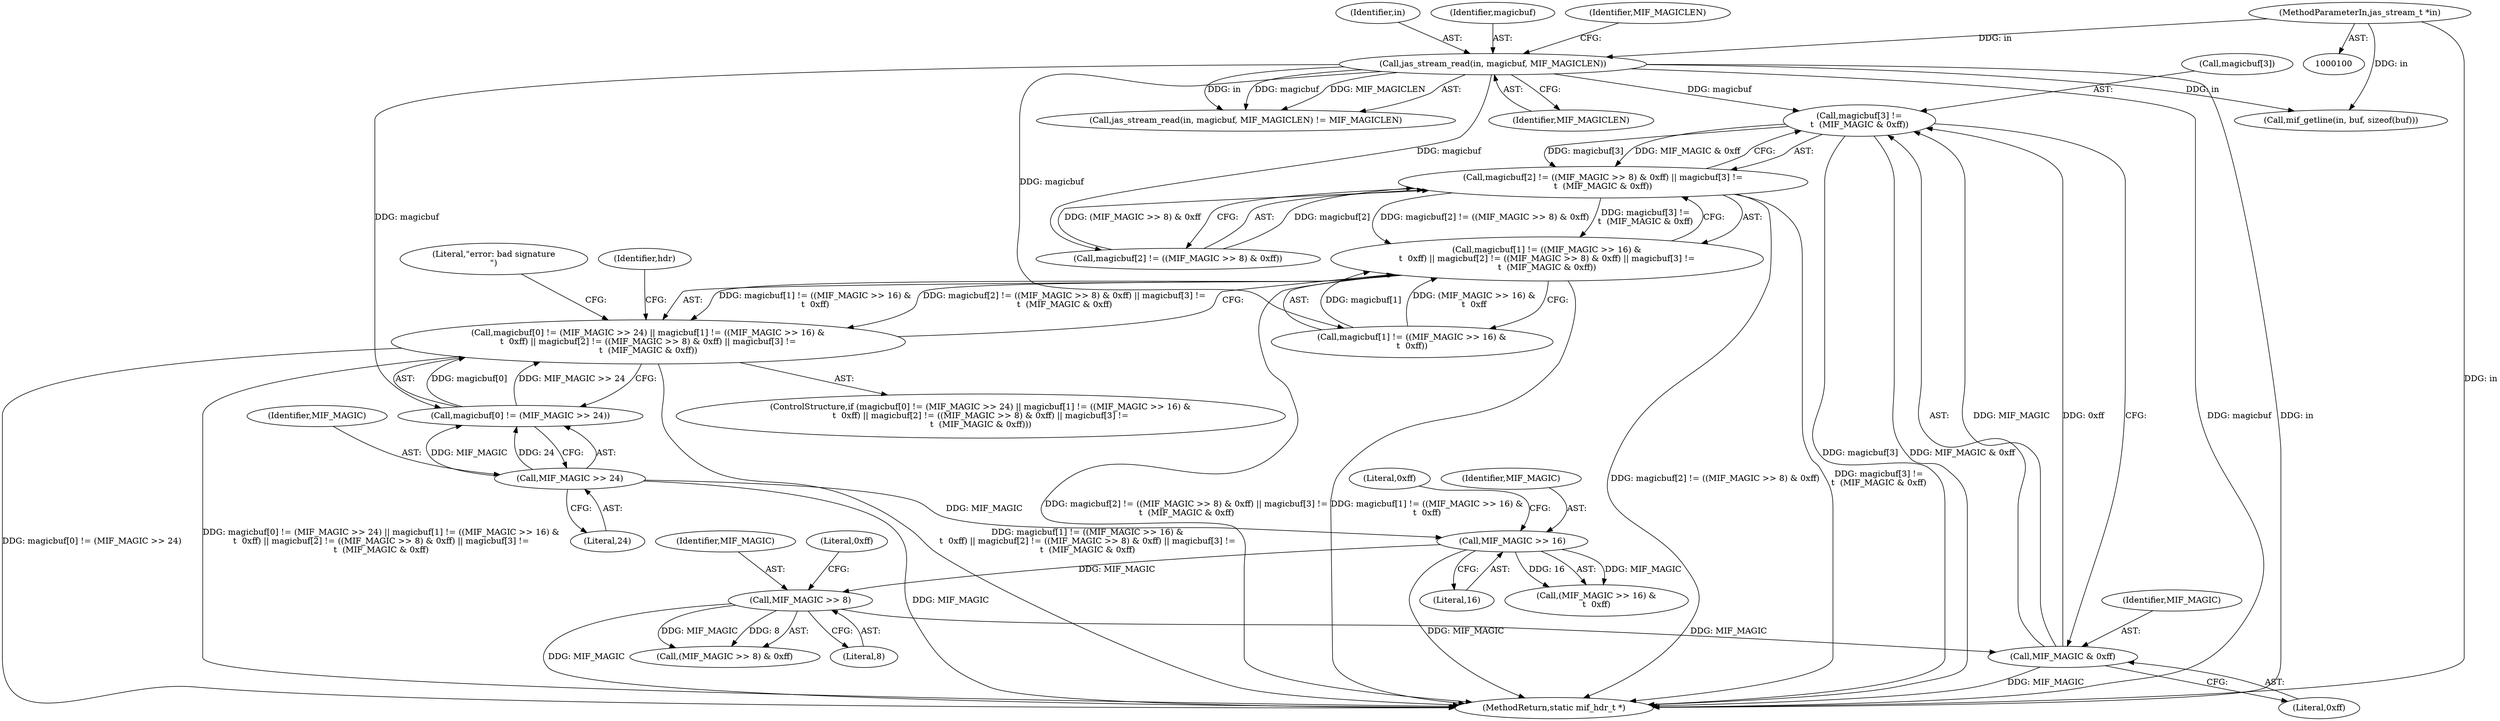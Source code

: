 digraph "0_jasper_d42b2388f7f8e0332c846675133acea151fc557a_42@array" {
"1000153" [label="(Call,magicbuf[3] !=\n\t  (MIF_MAGIC & 0xff))"];
"1000117" [label="(Call,jas_stream_read(in, magicbuf, MIF_MAGICLEN))"];
"1000101" [label="(MethodParameterIn,jas_stream_t *in)"];
"1000157" [label="(Call,MIF_MAGIC & 0xff)"];
"1000149" [label="(Call,MIF_MAGIC >> 8)"];
"1000139" [label="(Call,MIF_MAGIC >> 16)"];
"1000130" [label="(Call,MIF_MAGIC >> 24)"];
"1000143" [label="(Call,magicbuf[2] != ((MIF_MAGIC >> 8) & 0xff) || magicbuf[3] !=\n\t  (MIF_MAGIC & 0xff))"];
"1000133" [label="(Call,magicbuf[1] != ((MIF_MAGIC >> 16) &\n\t  0xff) || magicbuf[2] != ((MIF_MAGIC >> 8) & 0xff) || magicbuf[3] !=\n\t  (MIF_MAGIC & 0xff))"];
"1000125" [label="(Call,magicbuf[0] != (MIF_MAGIC >> 24) || magicbuf[1] != ((MIF_MAGIC >> 16) &\n\t  0xff) || magicbuf[2] != ((MIF_MAGIC >> 8) & 0xff) || magicbuf[3] !=\n\t  (MIF_MAGIC & 0xff))"];
"1000116" [label="(Call,jas_stream_read(in, magicbuf, MIF_MAGICLEN) != MIF_MAGICLEN)"];
"1000143" [label="(Call,magicbuf[2] != ((MIF_MAGIC >> 8) & 0xff) || magicbuf[3] !=\n\t  (MIF_MAGIC & 0xff))"];
"1000133" [label="(Call,magicbuf[1] != ((MIF_MAGIC >> 16) &\n\t  0xff) || magicbuf[2] != ((MIF_MAGIC >> 8) & 0xff) || magicbuf[3] !=\n\t  (MIF_MAGIC & 0xff))"];
"1000124" [label="(ControlStructure,if (magicbuf[0] != (MIF_MAGIC >> 24) || magicbuf[1] != ((MIF_MAGIC >> 16) &\n\t  0xff) || magicbuf[2] != ((MIF_MAGIC >> 8) & 0xff) || magicbuf[3] !=\n\t  (MIF_MAGIC & 0xff)))"];
"1000150" [label="(Identifier,MIF_MAGIC)"];
"1000141" [label="(Literal,16)"];
"1000134" [label="(Call,magicbuf[1] != ((MIF_MAGIC >> 16) &\n\t  0xff))"];
"1000118" [label="(Identifier,in)"];
"1000152" [label="(Literal,0xff)"];
"1000125" [label="(Call,magicbuf[0] != (MIF_MAGIC >> 24) || magicbuf[1] != ((MIF_MAGIC >> 16) &\n\t  0xff) || magicbuf[2] != ((MIF_MAGIC >> 8) & 0xff) || magicbuf[3] !=\n\t  (MIF_MAGIC & 0xff))"];
"1000119" [label="(Identifier,magicbuf)"];
"1000159" [label="(Literal,0xff)"];
"1000120" [label="(Identifier,MIF_MAGICLEN)"];
"1000140" [label="(Identifier,MIF_MAGIC)"];
"1000142" [label="(Literal,0xff)"];
"1000162" [label="(Literal,\"error: bad signature\n\")"];
"1000138" [label="(Call,(MIF_MAGIC >> 16) &\n\t  0xff)"];
"1000157" [label="(Call,MIF_MAGIC & 0xff)"];
"1000126" [label="(Call,magicbuf[0] != (MIF_MAGIC >> 24))"];
"1000144" [label="(Call,magicbuf[2] != ((MIF_MAGIC >> 8) & 0xff))"];
"1000130" [label="(Call,MIF_MAGIC >> 24)"];
"1000117" [label="(Call,jas_stream_read(in, magicbuf, MIF_MAGICLEN))"];
"1000121" [label="(Identifier,MIF_MAGICLEN)"];
"1000101" [label="(MethodParameterIn,jas_stream_t *in)"];
"1000139" [label="(Call,MIF_MAGIC >> 16)"];
"1000158" [label="(Identifier,MIF_MAGIC)"];
"1000148" [label="(Call,(MIF_MAGIC >> 8) & 0xff)"];
"1000149" [label="(Call,MIF_MAGIC >> 8)"];
"1000153" [label="(Call,magicbuf[3] !=\n\t  (MIF_MAGIC & 0xff))"];
"1000132" [label="(Literal,24)"];
"1000154" [label="(Call,magicbuf[3])"];
"1000179" [label="(Call,mif_getline(in, buf, sizeof(buf)))"];
"1000131" [label="(Identifier,MIF_MAGIC)"];
"1000167" [label="(Identifier,hdr)"];
"1000151" [label="(Literal,8)"];
"1000276" [label="(MethodReturn,static mif_hdr_t *)"];
"1000153" -> "1000143"  [label="AST: "];
"1000153" -> "1000157"  [label="CFG: "];
"1000154" -> "1000153"  [label="AST: "];
"1000157" -> "1000153"  [label="AST: "];
"1000143" -> "1000153"  [label="CFG: "];
"1000153" -> "1000276"  [label="DDG: magicbuf[3]"];
"1000153" -> "1000276"  [label="DDG: MIF_MAGIC & 0xff"];
"1000153" -> "1000143"  [label="DDG: magicbuf[3]"];
"1000153" -> "1000143"  [label="DDG: MIF_MAGIC & 0xff"];
"1000117" -> "1000153"  [label="DDG: magicbuf"];
"1000157" -> "1000153"  [label="DDG: MIF_MAGIC"];
"1000157" -> "1000153"  [label="DDG: 0xff"];
"1000117" -> "1000116"  [label="AST: "];
"1000117" -> "1000120"  [label="CFG: "];
"1000118" -> "1000117"  [label="AST: "];
"1000119" -> "1000117"  [label="AST: "];
"1000120" -> "1000117"  [label="AST: "];
"1000121" -> "1000117"  [label="CFG: "];
"1000117" -> "1000276"  [label="DDG: in"];
"1000117" -> "1000276"  [label="DDG: magicbuf"];
"1000117" -> "1000116"  [label="DDG: in"];
"1000117" -> "1000116"  [label="DDG: magicbuf"];
"1000117" -> "1000116"  [label="DDG: MIF_MAGICLEN"];
"1000101" -> "1000117"  [label="DDG: in"];
"1000117" -> "1000126"  [label="DDG: magicbuf"];
"1000117" -> "1000134"  [label="DDG: magicbuf"];
"1000117" -> "1000144"  [label="DDG: magicbuf"];
"1000117" -> "1000179"  [label="DDG: in"];
"1000101" -> "1000100"  [label="AST: "];
"1000101" -> "1000276"  [label="DDG: in"];
"1000101" -> "1000179"  [label="DDG: in"];
"1000157" -> "1000159"  [label="CFG: "];
"1000158" -> "1000157"  [label="AST: "];
"1000159" -> "1000157"  [label="AST: "];
"1000157" -> "1000276"  [label="DDG: MIF_MAGIC"];
"1000149" -> "1000157"  [label="DDG: MIF_MAGIC"];
"1000149" -> "1000148"  [label="AST: "];
"1000149" -> "1000151"  [label="CFG: "];
"1000150" -> "1000149"  [label="AST: "];
"1000151" -> "1000149"  [label="AST: "];
"1000152" -> "1000149"  [label="CFG: "];
"1000149" -> "1000276"  [label="DDG: MIF_MAGIC"];
"1000149" -> "1000148"  [label="DDG: MIF_MAGIC"];
"1000149" -> "1000148"  [label="DDG: 8"];
"1000139" -> "1000149"  [label="DDG: MIF_MAGIC"];
"1000139" -> "1000138"  [label="AST: "];
"1000139" -> "1000141"  [label="CFG: "];
"1000140" -> "1000139"  [label="AST: "];
"1000141" -> "1000139"  [label="AST: "];
"1000142" -> "1000139"  [label="CFG: "];
"1000139" -> "1000276"  [label="DDG: MIF_MAGIC"];
"1000139" -> "1000138"  [label="DDG: MIF_MAGIC"];
"1000139" -> "1000138"  [label="DDG: 16"];
"1000130" -> "1000139"  [label="DDG: MIF_MAGIC"];
"1000130" -> "1000126"  [label="AST: "];
"1000130" -> "1000132"  [label="CFG: "];
"1000131" -> "1000130"  [label="AST: "];
"1000132" -> "1000130"  [label="AST: "];
"1000126" -> "1000130"  [label="CFG: "];
"1000130" -> "1000276"  [label="DDG: MIF_MAGIC"];
"1000130" -> "1000126"  [label="DDG: MIF_MAGIC"];
"1000130" -> "1000126"  [label="DDG: 24"];
"1000143" -> "1000133"  [label="AST: "];
"1000143" -> "1000144"  [label="CFG: "];
"1000144" -> "1000143"  [label="AST: "];
"1000133" -> "1000143"  [label="CFG: "];
"1000143" -> "1000276"  [label="DDG: magicbuf[2] != ((MIF_MAGIC >> 8) & 0xff)"];
"1000143" -> "1000276"  [label="DDG: magicbuf[3] !=\n\t  (MIF_MAGIC & 0xff)"];
"1000143" -> "1000133"  [label="DDG: magicbuf[2] != ((MIF_MAGIC >> 8) & 0xff)"];
"1000143" -> "1000133"  [label="DDG: magicbuf[3] !=\n\t  (MIF_MAGIC & 0xff)"];
"1000144" -> "1000143"  [label="DDG: magicbuf[2]"];
"1000144" -> "1000143"  [label="DDG: (MIF_MAGIC >> 8) & 0xff"];
"1000133" -> "1000125"  [label="AST: "];
"1000133" -> "1000134"  [label="CFG: "];
"1000134" -> "1000133"  [label="AST: "];
"1000125" -> "1000133"  [label="CFG: "];
"1000133" -> "1000276"  [label="DDG: magicbuf[1] != ((MIF_MAGIC >> 16) &\n\t  0xff)"];
"1000133" -> "1000276"  [label="DDG: magicbuf[2] != ((MIF_MAGIC >> 8) & 0xff) || magicbuf[3] !=\n\t  (MIF_MAGIC & 0xff)"];
"1000133" -> "1000125"  [label="DDG: magicbuf[1] != ((MIF_MAGIC >> 16) &\n\t  0xff)"];
"1000133" -> "1000125"  [label="DDG: magicbuf[2] != ((MIF_MAGIC >> 8) & 0xff) || magicbuf[3] !=\n\t  (MIF_MAGIC & 0xff)"];
"1000134" -> "1000133"  [label="DDG: magicbuf[1]"];
"1000134" -> "1000133"  [label="DDG: (MIF_MAGIC >> 16) &\n\t  0xff"];
"1000125" -> "1000124"  [label="AST: "];
"1000125" -> "1000126"  [label="CFG: "];
"1000126" -> "1000125"  [label="AST: "];
"1000162" -> "1000125"  [label="CFG: "];
"1000167" -> "1000125"  [label="CFG: "];
"1000125" -> "1000276"  [label="DDG: magicbuf[0] != (MIF_MAGIC >> 24)"];
"1000125" -> "1000276"  [label="DDG: magicbuf[0] != (MIF_MAGIC >> 24) || magicbuf[1] != ((MIF_MAGIC >> 16) &\n\t  0xff) || magicbuf[2] != ((MIF_MAGIC >> 8) & 0xff) || magicbuf[3] !=\n\t  (MIF_MAGIC & 0xff)"];
"1000125" -> "1000276"  [label="DDG: magicbuf[1] != ((MIF_MAGIC >> 16) &\n\t  0xff) || magicbuf[2] != ((MIF_MAGIC >> 8) & 0xff) || magicbuf[3] !=\n\t  (MIF_MAGIC & 0xff)"];
"1000126" -> "1000125"  [label="DDG: magicbuf[0]"];
"1000126" -> "1000125"  [label="DDG: MIF_MAGIC >> 24"];
}
